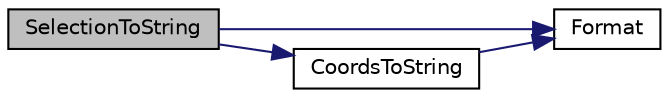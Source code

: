 digraph "SelectionToString"
{
  bgcolor="transparent";
  edge [fontname="Helvetica",fontsize="10",labelfontname="Helvetica",labelfontsize="10"];
  node [fontname="Helvetica",fontsize="10",shape=record];
  rankdir="LR";
  Node1 [label="SelectionToString",height=0.2,width=0.4,color="black", fillcolor="grey75", style="filled" fontcolor="black"];
  Node1 -> Node2 [color="midnightblue",fontsize="10",style="solid",fontname="Helvetica"];
  Node2 [label="Format",height=0.2,width=0.4,color="black",URL="$namespacevman.html#ac3e1f8a132b323857161d6e615a75abe"];
  Node1 -> Node3 [color="midnightblue",fontsize="10",style="solid",fontname="Helvetica"];
  Node3 [label="CoordsToString",height=0.2,width=0.4,color="black",URL="$namespacevman.html#a630ea3c3a757813e3aea828762d79894"];
  Node3 -> Node2 [color="midnightblue",fontsize="10",style="solid",fontname="Helvetica"];
}
